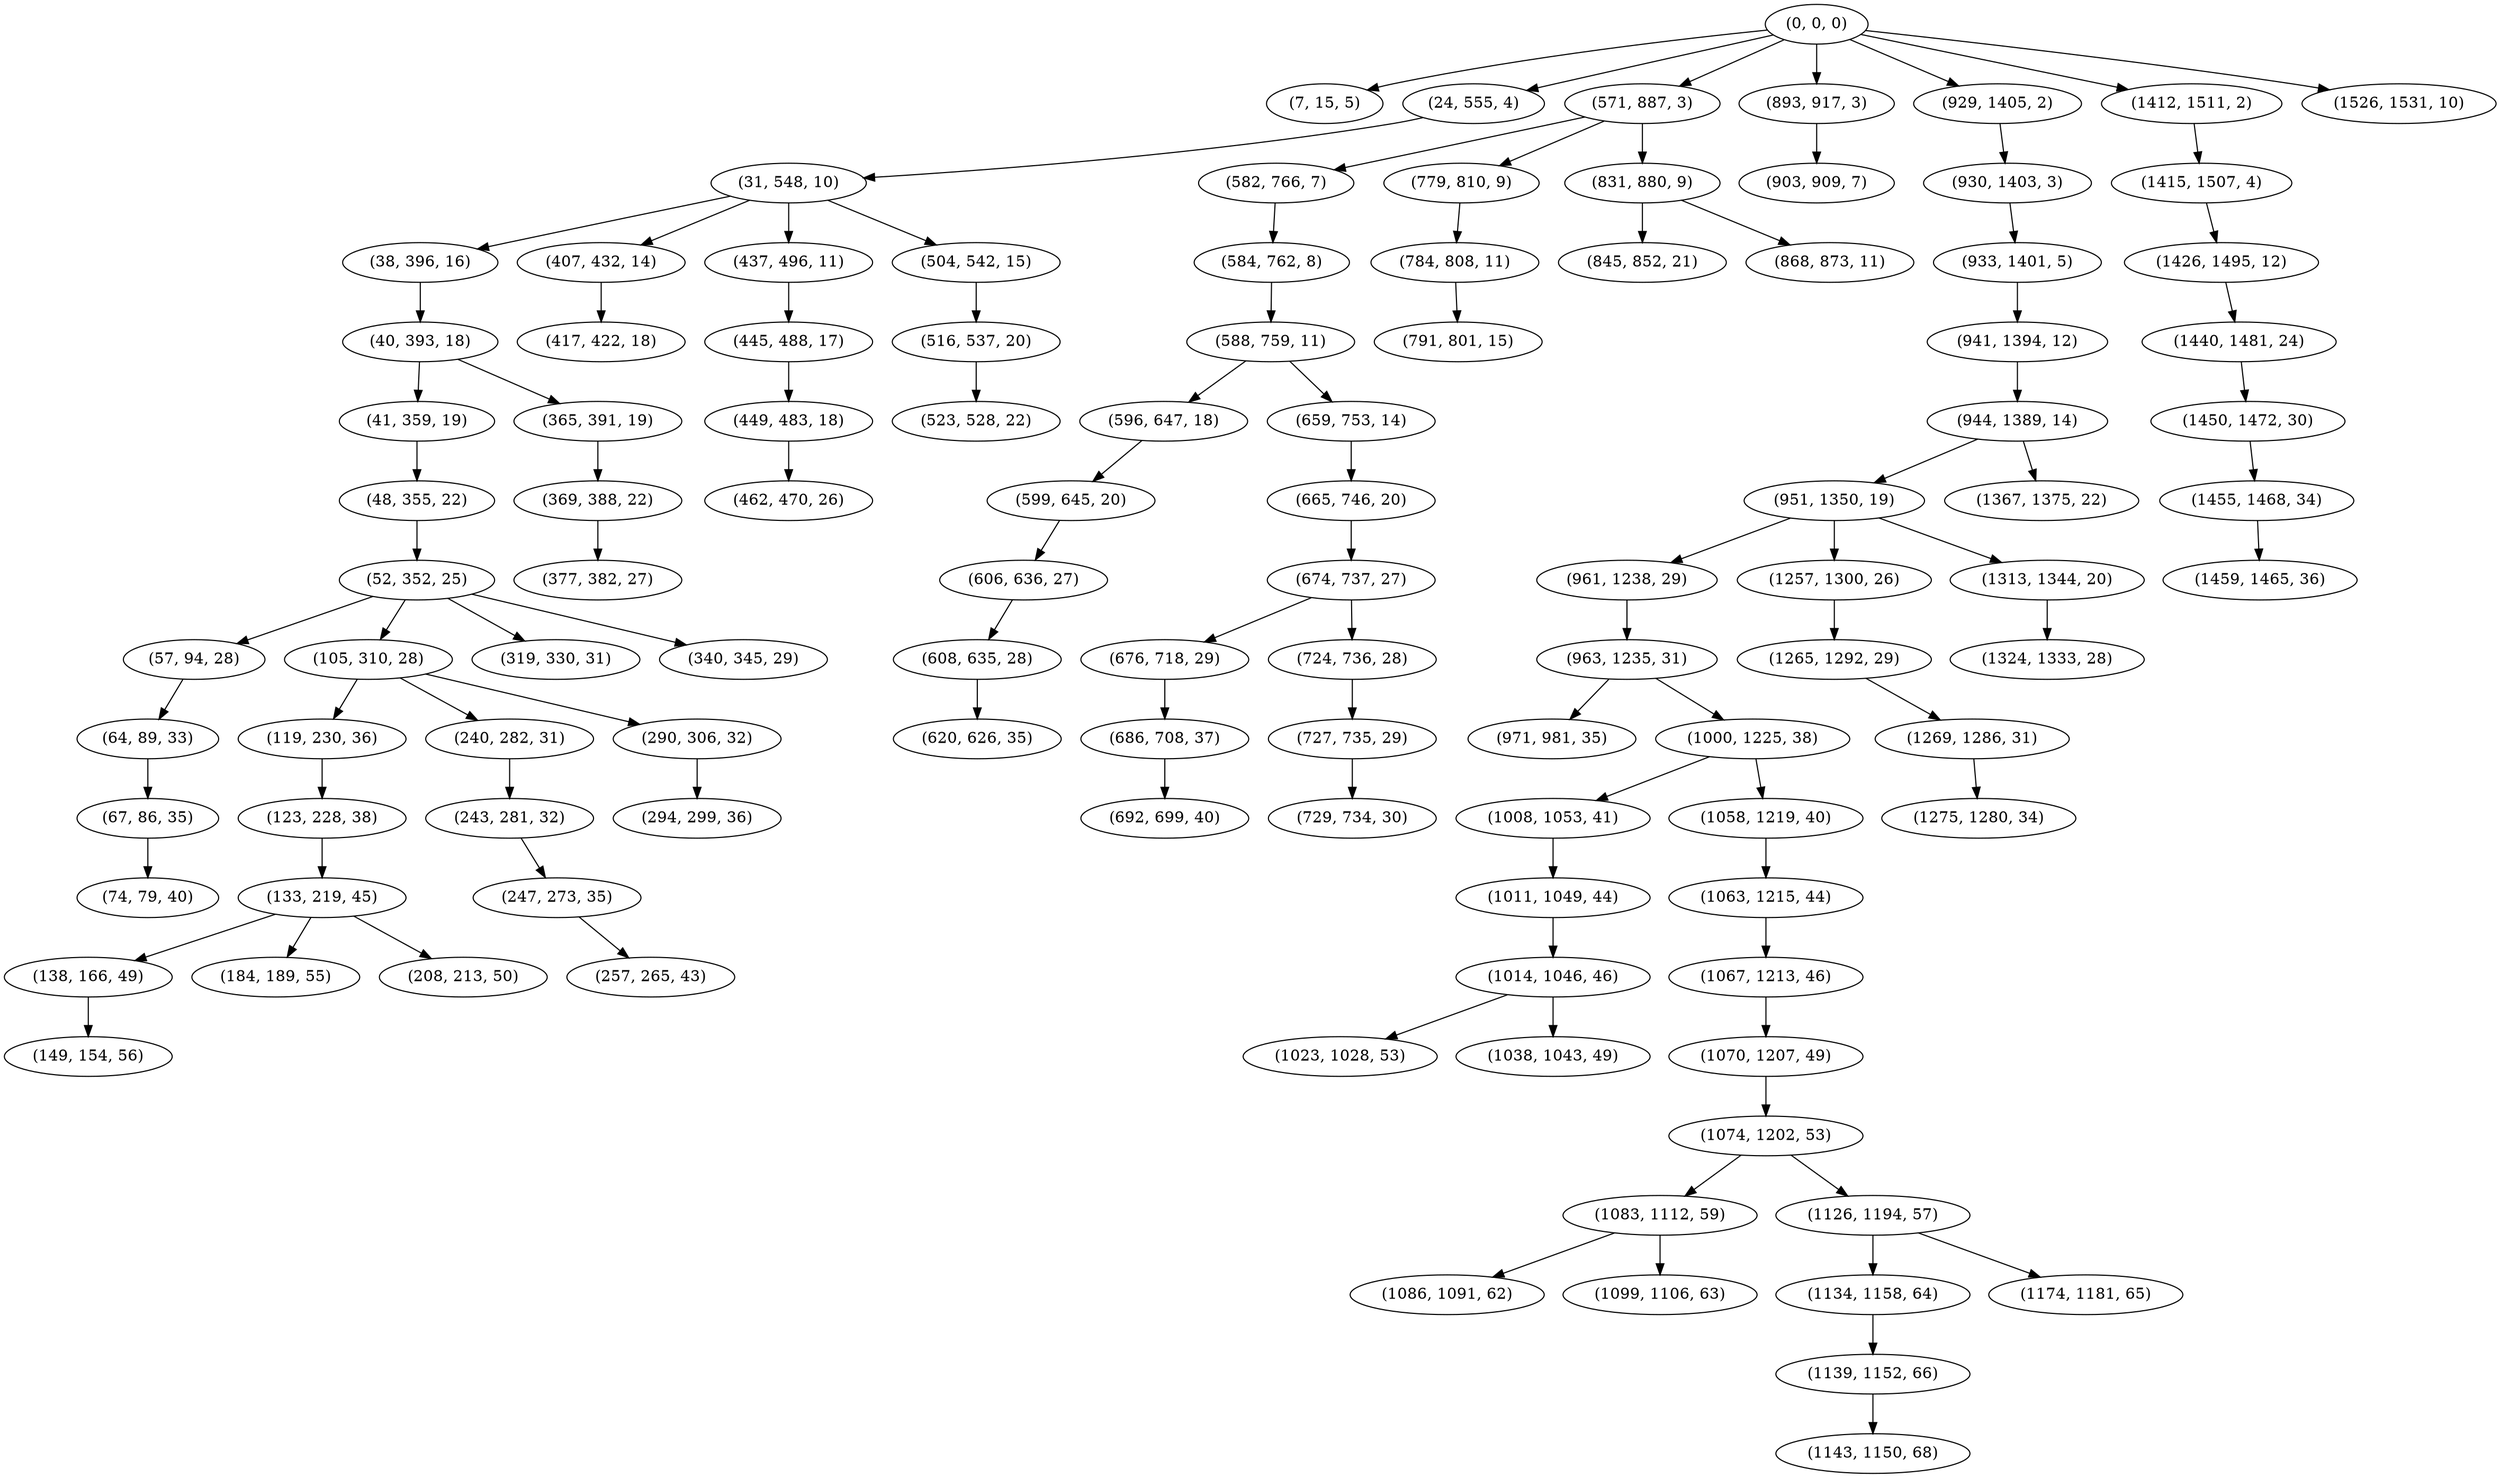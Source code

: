 digraph tree {
    "(0, 0, 0)";
    "(7, 15, 5)";
    "(24, 555, 4)";
    "(31, 548, 10)";
    "(38, 396, 16)";
    "(40, 393, 18)";
    "(41, 359, 19)";
    "(48, 355, 22)";
    "(52, 352, 25)";
    "(57, 94, 28)";
    "(64, 89, 33)";
    "(67, 86, 35)";
    "(74, 79, 40)";
    "(105, 310, 28)";
    "(119, 230, 36)";
    "(123, 228, 38)";
    "(133, 219, 45)";
    "(138, 166, 49)";
    "(149, 154, 56)";
    "(184, 189, 55)";
    "(208, 213, 50)";
    "(240, 282, 31)";
    "(243, 281, 32)";
    "(247, 273, 35)";
    "(257, 265, 43)";
    "(290, 306, 32)";
    "(294, 299, 36)";
    "(319, 330, 31)";
    "(340, 345, 29)";
    "(365, 391, 19)";
    "(369, 388, 22)";
    "(377, 382, 27)";
    "(407, 432, 14)";
    "(417, 422, 18)";
    "(437, 496, 11)";
    "(445, 488, 17)";
    "(449, 483, 18)";
    "(462, 470, 26)";
    "(504, 542, 15)";
    "(516, 537, 20)";
    "(523, 528, 22)";
    "(571, 887, 3)";
    "(582, 766, 7)";
    "(584, 762, 8)";
    "(588, 759, 11)";
    "(596, 647, 18)";
    "(599, 645, 20)";
    "(606, 636, 27)";
    "(608, 635, 28)";
    "(620, 626, 35)";
    "(659, 753, 14)";
    "(665, 746, 20)";
    "(674, 737, 27)";
    "(676, 718, 29)";
    "(686, 708, 37)";
    "(692, 699, 40)";
    "(724, 736, 28)";
    "(727, 735, 29)";
    "(729, 734, 30)";
    "(779, 810, 9)";
    "(784, 808, 11)";
    "(791, 801, 15)";
    "(831, 880, 9)";
    "(845, 852, 21)";
    "(868, 873, 11)";
    "(893, 917, 3)";
    "(903, 909, 7)";
    "(929, 1405, 2)";
    "(930, 1403, 3)";
    "(933, 1401, 5)";
    "(941, 1394, 12)";
    "(944, 1389, 14)";
    "(951, 1350, 19)";
    "(961, 1238, 29)";
    "(963, 1235, 31)";
    "(971, 981, 35)";
    "(1000, 1225, 38)";
    "(1008, 1053, 41)";
    "(1011, 1049, 44)";
    "(1014, 1046, 46)";
    "(1023, 1028, 53)";
    "(1038, 1043, 49)";
    "(1058, 1219, 40)";
    "(1063, 1215, 44)";
    "(1067, 1213, 46)";
    "(1070, 1207, 49)";
    "(1074, 1202, 53)";
    "(1083, 1112, 59)";
    "(1086, 1091, 62)";
    "(1099, 1106, 63)";
    "(1126, 1194, 57)";
    "(1134, 1158, 64)";
    "(1139, 1152, 66)";
    "(1143, 1150, 68)";
    "(1174, 1181, 65)";
    "(1257, 1300, 26)";
    "(1265, 1292, 29)";
    "(1269, 1286, 31)";
    "(1275, 1280, 34)";
    "(1313, 1344, 20)";
    "(1324, 1333, 28)";
    "(1367, 1375, 22)";
    "(1412, 1511, 2)";
    "(1415, 1507, 4)";
    "(1426, 1495, 12)";
    "(1440, 1481, 24)";
    "(1450, 1472, 30)";
    "(1455, 1468, 34)";
    "(1459, 1465, 36)";
    "(1526, 1531, 10)";
    "(0, 0, 0)" -> "(7, 15, 5)";
    "(0, 0, 0)" -> "(24, 555, 4)";
    "(0, 0, 0)" -> "(571, 887, 3)";
    "(0, 0, 0)" -> "(893, 917, 3)";
    "(0, 0, 0)" -> "(929, 1405, 2)";
    "(0, 0, 0)" -> "(1412, 1511, 2)";
    "(0, 0, 0)" -> "(1526, 1531, 10)";
    "(24, 555, 4)" -> "(31, 548, 10)";
    "(31, 548, 10)" -> "(38, 396, 16)";
    "(31, 548, 10)" -> "(407, 432, 14)";
    "(31, 548, 10)" -> "(437, 496, 11)";
    "(31, 548, 10)" -> "(504, 542, 15)";
    "(38, 396, 16)" -> "(40, 393, 18)";
    "(40, 393, 18)" -> "(41, 359, 19)";
    "(40, 393, 18)" -> "(365, 391, 19)";
    "(41, 359, 19)" -> "(48, 355, 22)";
    "(48, 355, 22)" -> "(52, 352, 25)";
    "(52, 352, 25)" -> "(57, 94, 28)";
    "(52, 352, 25)" -> "(105, 310, 28)";
    "(52, 352, 25)" -> "(319, 330, 31)";
    "(52, 352, 25)" -> "(340, 345, 29)";
    "(57, 94, 28)" -> "(64, 89, 33)";
    "(64, 89, 33)" -> "(67, 86, 35)";
    "(67, 86, 35)" -> "(74, 79, 40)";
    "(105, 310, 28)" -> "(119, 230, 36)";
    "(105, 310, 28)" -> "(240, 282, 31)";
    "(105, 310, 28)" -> "(290, 306, 32)";
    "(119, 230, 36)" -> "(123, 228, 38)";
    "(123, 228, 38)" -> "(133, 219, 45)";
    "(133, 219, 45)" -> "(138, 166, 49)";
    "(133, 219, 45)" -> "(184, 189, 55)";
    "(133, 219, 45)" -> "(208, 213, 50)";
    "(138, 166, 49)" -> "(149, 154, 56)";
    "(240, 282, 31)" -> "(243, 281, 32)";
    "(243, 281, 32)" -> "(247, 273, 35)";
    "(247, 273, 35)" -> "(257, 265, 43)";
    "(290, 306, 32)" -> "(294, 299, 36)";
    "(365, 391, 19)" -> "(369, 388, 22)";
    "(369, 388, 22)" -> "(377, 382, 27)";
    "(407, 432, 14)" -> "(417, 422, 18)";
    "(437, 496, 11)" -> "(445, 488, 17)";
    "(445, 488, 17)" -> "(449, 483, 18)";
    "(449, 483, 18)" -> "(462, 470, 26)";
    "(504, 542, 15)" -> "(516, 537, 20)";
    "(516, 537, 20)" -> "(523, 528, 22)";
    "(571, 887, 3)" -> "(582, 766, 7)";
    "(571, 887, 3)" -> "(779, 810, 9)";
    "(571, 887, 3)" -> "(831, 880, 9)";
    "(582, 766, 7)" -> "(584, 762, 8)";
    "(584, 762, 8)" -> "(588, 759, 11)";
    "(588, 759, 11)" -> "(596, 647, 18)";
    "(588, 759, 11)" -> "(659, 753, 14)";
    "(596, 647, 18)" -> "(599, 645, 20)";
    "(599, 645, 20)" -> "(606, 636, 27)";
    "(606, 636, 27)" -> "(608, 635, 28)";
    "(608, 635, 28)" -> "(620, 626, 35)";
    "(659, 753, 14)" -> "(665, 746, 20)";
    "(665, 746, 20)" -> "(674, 737, 27)";
    "(674, 737, 27)" -> "(676, 718, 29)";
    "(674, 737, 27)" -> "(724, 736, 28)";
    "(676, 718, 29)" -> "(686, 708, 37)";
    "(686, 708, 37)" -> "(692, 699, 40)";
    "(724, 736, 28)" -> "(727, 735, 29)";
    "(727, 735, 29)" -> "(729, 734, 30)";
    "(779, 810, 9)" -> "(784, 808, 11)";
    "(784, 808, 11)" -> "(791, 801, 15)";
    "(831, 880, 9)" -> "(845, 852, 21)";
    "(831, 880, 9)" -> "(868, 873, 11)";
    "(893, 917, 3)" -> "(903, 909, 7)";
    "(929, 1405, 2)" -> "(930, 1403, 3)";
    "(930, 1403, 3)" -> "(933, 1401, 5)";
    "(933, 1401, 5)" -> "(941, 1394, 12)";
    "(941, 1394, 12)" -> "(944, 1389, 14)";
    "(944, 1389, 14)" -> "(951, 1350, 19)";
    "(944, 1389, 14)" -> "(1367, 1375, 22)";
    "(951, 1350, 19)" -> "(961, 1238, 29)";
    "(951, 1350, 19)" -> "(1257, 1300, 26)";
    "(951, 1350, 19)" -> "(1313, 1344, 20)";
    "(961, 1238, 29)" -> "(963, 1235, 31)";
    "(963, 1235, 31)" -> "(971, 981, 35)";
    "(963, 1235, 31)" -> "(1000, 1225, 38)";
    "(1000, 1225, 38)" -> "(1008, 1053, 41)";
    "(1000, 1225, 38)" -> "(1058, 1219, 40)";
    "(1008, 1053, 41)" -> "(1011, 1049, 44)";
    "(1011, 1049, 44)" -> "(1014, 1046, 46)";
    "(1014, 1046, 46)" -> "(1023, 1028, 53)";
    "(1014, 1046, 46)" -> "(1038, 1043, 49)";
    "(1058, 1219, 40)" -> "(1063, 1215, 44)";
    "(1063, 1215, 44)" -> "(1067, 1213, 46)";
    "(1067, 1213, 46)" -> "(1070, 1207, 49)";
    "(1070, 1207, 49)" -> "(1074, 1202, 53)";
    "(1074, 1202, 53)" -> "(1083, 1112, 59)";
    "(1074, 1202, 53)" -> "(1126, 1194, 57)";
    "(1083, 1112, 59)" -> "(1086, 1091, 62)";
    "(1083, 1112, 59)" -> "(1099, 1106, 63)";
    "(1126, 1194, 57)" -> "(1134, 1158, 64)";
    "(1126, 1194, 57)" -> "(1174, 1181, 65)";
    "(1134, 1158, 64)" -> "(1139, 1152, 66)";
    "(1139, 1152, 66)" -> "(1143, 1150, 68)";
    "(1257, 1300, 26)" -> "(1265, 1292, 29)";
    "(1265, 1292, 29)" -> "(1269, 1286, 31)";
    "(1269, 1286, 31)" -> "(1275, 1280, 34)";
    "(1313, 1344, 20)" -> "(1324, 1333, 28)";
    "(1412, 1511, 2)" -> "(1415, 1507, 4)";
    "(1415, 1507, 4)" -> "(1426, 1495, 12)";
    "(1426, 1495, 12)" -> "(1440, 1481, 24)";
    "(1440, 1481, 24)" -> "(1450, 1472, 30)";
    "(1450, 1472, 30)" -> "(1455, 1468, 34)";
    "(1455, 1468, 34)" -> "(1459, 1465, 36)";
}
